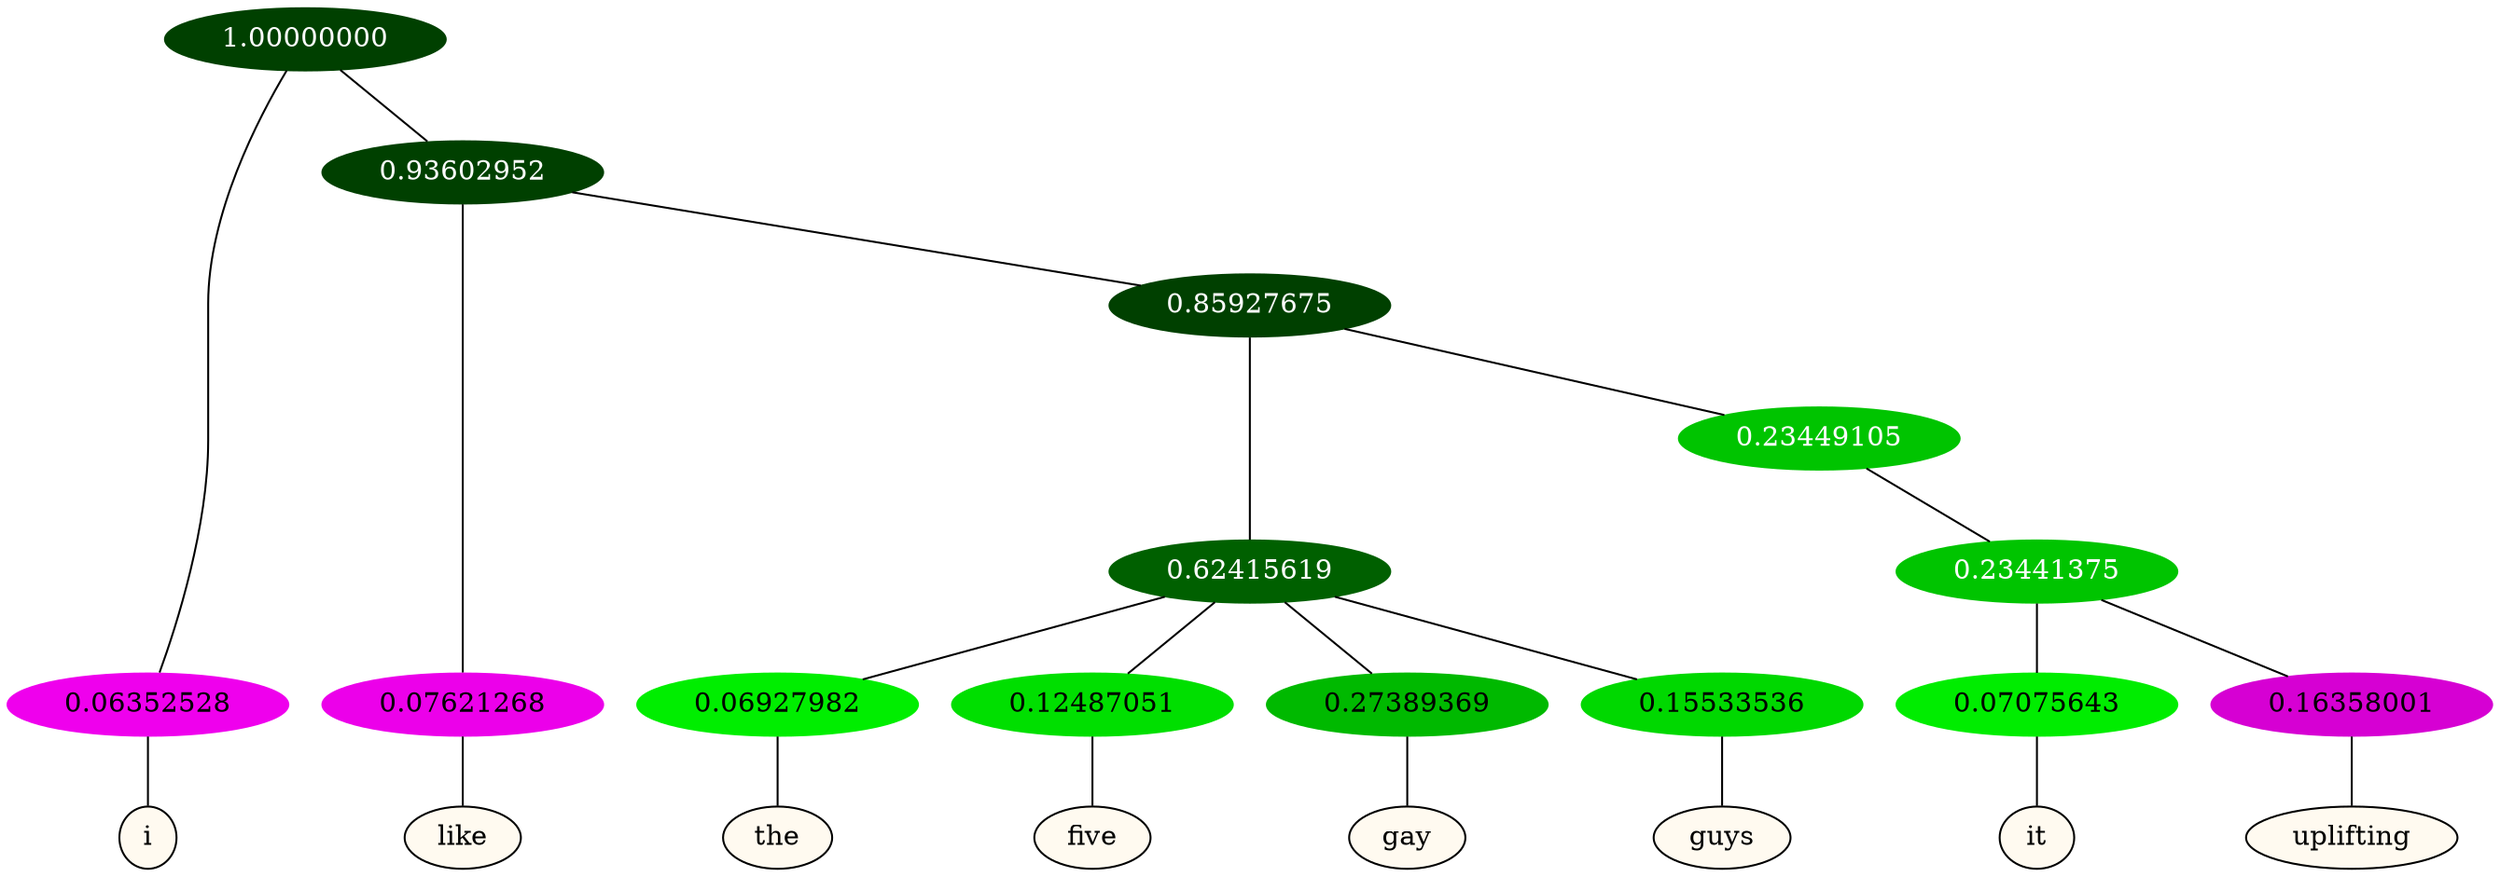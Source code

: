 graph {
	node [format=png height=0.15 nodesep=0.001 ordering=out overlap=prism overlap_scaling=0.01 ranksep=0.001 ratio=0.2 style=filled width=0.15]
	{
		rank=same
		a_w_1 [label=i color=black fillcolor=floralwhite style="filled,solid"]
		a_w_3 [label=like color=black fillcolor=floralwhite style="filled,solid"]
		a_w_7 [label=the color=black fillcolor=floralwhite style="filled,solid"]
		a_w_8 [label=five color=black fillcolor=floralwhite style="filled,solid"]
		a_w_9 [label=gay color=black fillcolor=floralwhite style="filled,solid"]
		a_w_10 [label=guys color=black fillcolor=floralwhite style="filled,solid"]
		a_w_12 [label=it color=black fillcolor=floralwhite style="filled,solid"]
		a_w_13 [label=uplifting color=black fillcolor=floralwhite style="filled,solid"]
	}
	a_n_1 -- a_w_1
	a_n_3 -- a_w_3
	a_n_7 -- a_w_7
	a_n_8 -- a_w_8
	a_n_9 -- a_w_9
	a_n_10 -- a_w_10
	a_n_12 -- a_w_12
	a_n_13 -- a_w_13
	{
		rank=same
		a_n_1 [label=0.06352528 color="0.835 1.000 0.936" fontcolor=black]
		a_n_3 [label=0.07621268 color="0.835 1.000 0.924" fontcolor=black]
		a_n_7 [label=0.06927982 color="0.334 1.000 0.931" fontcolor=black]
		a_n_8 [label=0.12487051 color="0.334 1.000 0.875" fontcolor=black]
		a_n_9 [label=0.27389369 color="0.334 1.000 0.726" fontcolor=black]
		a_n_10 [label=0.15533536 color="0.334 1.000 0.845" fontcolor=black]
		a_n_12 [label=0.07075643 color="0.334 1.000 0.929" fontcolor=black]
		a_n_13 [label=0.16358001 color="0.835 1.000 0.836" fontcolor=black]
	}
	a_n_0 [label=1.00000000 color="0.334 1.000 0.250" fontcolor=grey99]
	a_n_0 -- a_n_1
	a_n_2 [label=0.93602952 color="0.334 1.000 0.250" fontcolor=grey99]
	a_n_0 -- a_n_2
	a_n_2 -- a_n_3
	a_n_4 [label=0.85927675 color="0.334 1.000 0.250" fontcolor=grey99]
	a_n_2 -- a_n_4
	a_n_5 [label=0.62415619 color="0.334 1.000 0.376" fontcolor=grey99]
	a_n_4 -- a_n_5
	a_n_6 [label=0.23449105 color="0.334 1.000 0.766" fontcolor=grey99]
	a_n_4 -- a_n_6
	a_n_5 -- a_n_7
	a_n_5 -- a_n_8
	a_n_5 -- a_n_9
	a_n_5 -- a_n_10
	a_n_11 [label=0.23441375 color="0.334 1.000 0.766" fontcolor=grey99]
	a_n_6 -- a_n_11
	a_n_11 -- a_n_12
	a_n_11 -- a_n_13
}
